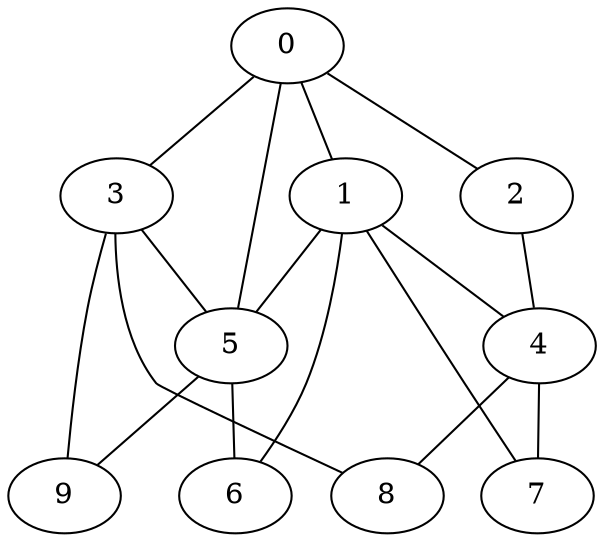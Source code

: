
graph graphname {
    0 -- 1
0 -- 2
0 -- 3
0 -- 5
1 -- 4
1 -- 5
1 -- 6
1 -- 7
2 -- 4
3 -- 8
3 -- 9
3 -- 5
4 -- 7
4 -- 8
5 -- 9
5 -- 6

}
